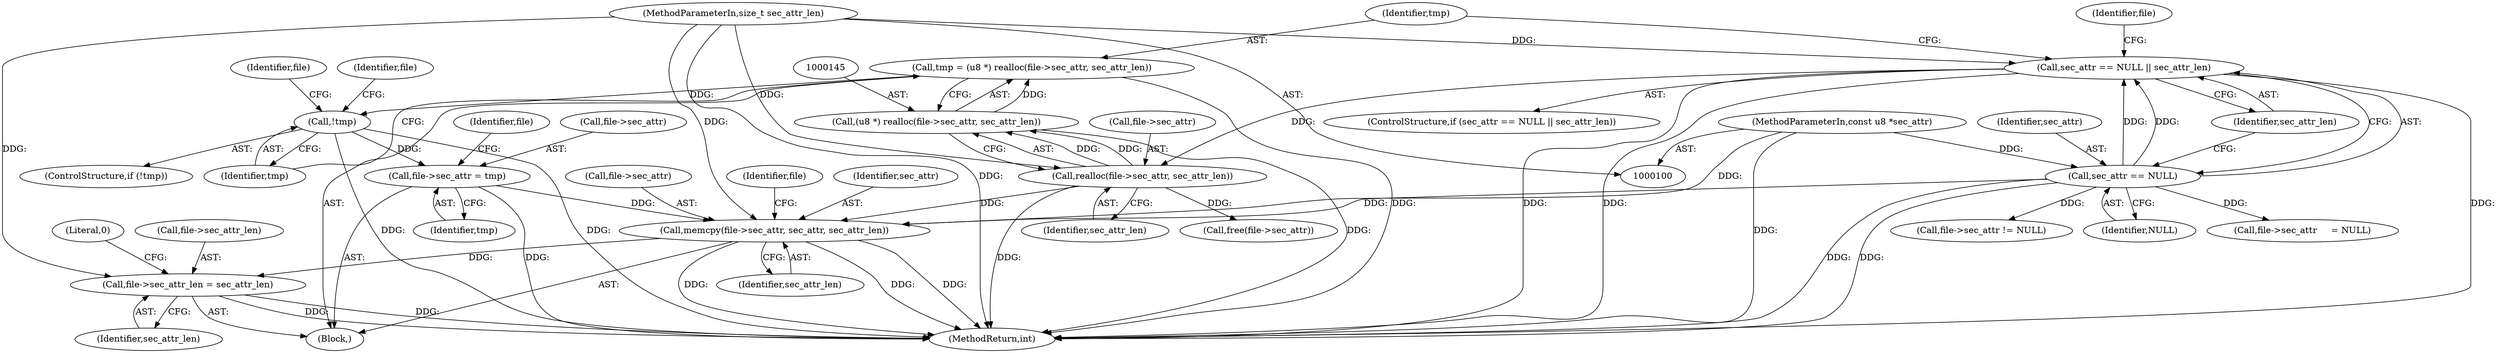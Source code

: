 digraph "0_OpenSC_360e95d45ac4123255a4c796db96337f332160ad#diff-d643a0fa169471dbf2912f4866dc49c5_7@API" {
"1000180" [label="(Call,memcpy(file->sec_attr, sec_attr, sec_attr_len))"];
"1000175" [label="(Call,file->sec_attr = tmp)"];
"1000152" [label="(Call,!tmp)"];
"1000142" [label="(Call,tmp = (u8 *) realloc(file->sec_attr, sec_attr_len))"];
"1000144" [label="(Call,(u8 *) realloc(file->sec_attr, sec_attr_len))"];
"1000146" [label="(Call,realloc(file->sec_attr, sec_attr_len))"];
"1000114" [label="(Call,sec_attr == NULL || sec_attr_len)"];
"1000115" [label="(Call,sec_attr == NULL)"];
"1000102" [label="(MethodParameterIn,const u8 *sec_attr)"];
"1000103" [label="(MethodParameterIn,size_t sec_attr_len)"];
"1000186" [label="(Call,file->sec_attr_len = sec_attr_len)"];
"1000116" [label="(Identifier,sec_attr)"];
"1000184" [label="(Identifier,sec_attr)"];
"1000142" [label="(Call,tmp = (u8 *) realloc(file->sec_attr, sec_attr_len))"];
"1000117" [label="(Identifier,NULL)"];
"1000102" [label="(MethodParameterIn,const u8 *sec_attr)"];
"1000182" [label="(Identifier,file)"];
"1000179" [label="(Identifier,tmp)"];
"1000163" [label="(Call,file->sec_attr     = NULL)"];
"1000151" [label="(ControlStructure,if (!tmp))"];
"1000157" [label="(Identifier,file)"];
"1000114" [label="(Call,sec_attr == NULL || sec_attr_len)"];
"1000115" [label="(Call,sec_attr == NULL)"];
"1000180" [label="(Call,memcpy(file->sec_attr, sec_attr, sec_attr_len))"];
"1000144" [label="(Call,(u8 *) realloc(file->sec_attr, sec_attr_len))"];
"1000113" [label="(ControlStructure,if (sec_attr == NULL || sec_attr_len))"];
"1000118" [label="(Identifier,sec_attr_len)"];
"1000193" [label="(MethodReturn,int)"];
"1000123" [label="(Identifier,file)"];
"1000190" [label="(Identifier,sec_attr_len)"];
"1000186" [label="(Call,file->sec_attr_len = sec_attr_len)"];
"1000147" [label="(Call,file->sec_attr)"];
"1000176" [label="(Call,file->sec_attr)"];
"1000187" [label="(Call,file->sec_attr_len)"];
"1000152" [label="(Call,!tmp)"];
"1000150" [label="(Identifier,sec_attr_len)"];
"1000159" [label="(Call,free(file->sec_attr))"];
"1000175" [label="(Call,file->sec_attr = tmp)"];
"1000192" [label="(Literal,0)"];
"1000185" [label="(Identifier,sec_attr_len)"];
"1000181" [label="(Call,file->sec_attr)"];
"1000177" [label="(Identifier,file)"];
"1000103" [label="(MethodParameterIn,size_t sec_attr_len)"];
"1000143" [label="(Identifier,tmp)"];
"1000146" [label="(Call,realloc(file->sec_attr, sec_attr_len))"];
"1000104" [label="(Block,)"];
"1000153" [label="(Identifier,tmp)"];
"1000121" [label="(Call,file->sec_attr != NULL)"];
"1000188" [label="(Identifier,file)"];
"1000180" -> "1000104"  [label="AST: "];
"1000180" -> "1000185"  [label="CFG: "];
"1000181" -> "1000180"  [label="AST: "];
"1000184" -> "1000180"  [label="AST: "];
"1000185" -> "1000180"  [label="AST: "];
"1000188" -> "1000180"  [label="CFG: "];
"1000180" -> "1000193"  [label="DDG: "];
"1000180" -> "1000193"  [label="DDG: "];
"1000180" -> "1000193"  [label="DDG: "];
"1000175" -> "1000180"  [label="DDG: "];
"1000115" -> "1000180"  [label="DDG: "];
"1000102" -> "1000180"  [label="DDG: "];
"1000146" -> "1000180"  [label="DDG: "];
"1000103" -> "1000180"  [label="DDG: "];
"1000180" -> "1000186"  [label="DDG: "];
"1000175" -> "1000104"  [label="AST: "];
"1000175" -> "1000179"  [label="CFG: "];
"1000176" -> "1000175"  [label="AST: "];
"1000179" -> "1000175"  [label="AST: "];
"1000182" -> "1000175"  [label="CFG: "];
"1000175" -> "1000193"  [label="DDG: "];
"1000152" -> "1000175"  [label="DDG: "];
"1000152" -> "1000151"  [label="AST: "];
"1000152" -> "1000153"  [label="CFG: "];
"1000153" -> "1000152"  [label="AST: "];
"1000157" -> "1000152"  [label="CFG: "];
"1000177" -> "1000152"  [label="CFG: "];
"1000152" -> "1000193"  [label="DDG: "];
"1000152" -> "1000193"  [label="DDG: "];
"1000142" -> "1000152"  [label="DDG: "];
"1000142" -> "1000104"  [label="AST: "];
"1000142" -> "1000144"  [label="CFG: "];
"1000143" -> "1000142"  [label="AST: "];
"1000144" -> "1000142"  [label="AST: "];
"1000153" -> "1000142"  [label="CFG: "];
"1000142" -> "1000193"  [label="DDG: "];
"1000144" -> "1000142"  [label="DDG: "];
"1000144" -> "1000146"  [label="CFG: "];
"1000145" -> "1000144"  [label="AST: "];
"1000146" -> "1000144"  [label="AST: "];
"1000144" -> "1000193"  [label="DDG: "];
"1000146" -> "1000144"  [label="DDG: "];
"1000146" -> "1000144"  [label="DDG: "];
"1000146" -> "1000150"  [label="CFG: "];
"1000147" -> "1000146"  [label="AST: "];
"1000150" -> "1000146"  [label="AST: "];
"1000146" -> "1000193"  [label="DDG: "];
"1000114" -> "1000146"  [label="DDG: "];
"1000103" -> "1000146"  [label="DDG: "];
"1000146" -> "1000159"  [label="DDG: "];
"1000114" -> "1000113"  [label="AST: "];
"1000114" -> "1000115"  [label="CFG: "];
"1000114" -> "1000118"  [label="CFG: "];
"1000115" -> "1000114"  [label="AST: "];
"1000118" -> "1000114"  [label="AST: "];
"1000123" -> "1000114"  [label="CFG: "];
"1000143" -> "1000114"  [label="CFG: "];
"1000114" -> "1000193"  [label="DDG: "];
"1000114" -> "1000193"  [label="DDG: "];
"1000114" -> "1000193"  [label="DDG: "];
"1000115" -> "1000114"  [label="DDG: "];
"1000115" -> "1000114"  [label="DDG: "];
"1000103" -> "1000114"  [label="DDG: "];
"1000115" -> "1000117"  [label="CFG: "];
"1000116" -> "1000115"  [label="AST: "];
"1000117" -> "1000115"  [label="AST: "];
"1000118" -> "1000115"  [label="CFG: "];
"1000115" -> "1000193"  [label="DDG: "];
"1000115" -> "1000193"  [label="DDG: "];
"1000102" -> "1000115"  [label="DDG: "];
"1000115" -> "1000121"  [label="DDG: "];
"1000115" -> "1000163"  [label="DDG: "];
"1000102" -> "1000100"  [label="AST: "];
"1000102" -> "1000193"  [label="DDG: "];
"1000103" -> "1000100"  [label="AST: "];
"1000103" -> "1000193"  [label="DDG: "];
"1000103" -> "1000186"  [label="DDG: "];
"1000186" -> "1000104"  [label="AST: "];
"1000186" -> "1000190"  [label="CFG: "];
"1000187" -> "1000186"  [label="AST: "];
"1000190" -> "1000186"  [label="AST: "];
"1000192" -> "1000186"  [label="CFG: "];
"1000186" -> "1000193"  [label="DDG: "];
"1000186" -> "1000193"  [label="DDG: "];
}
